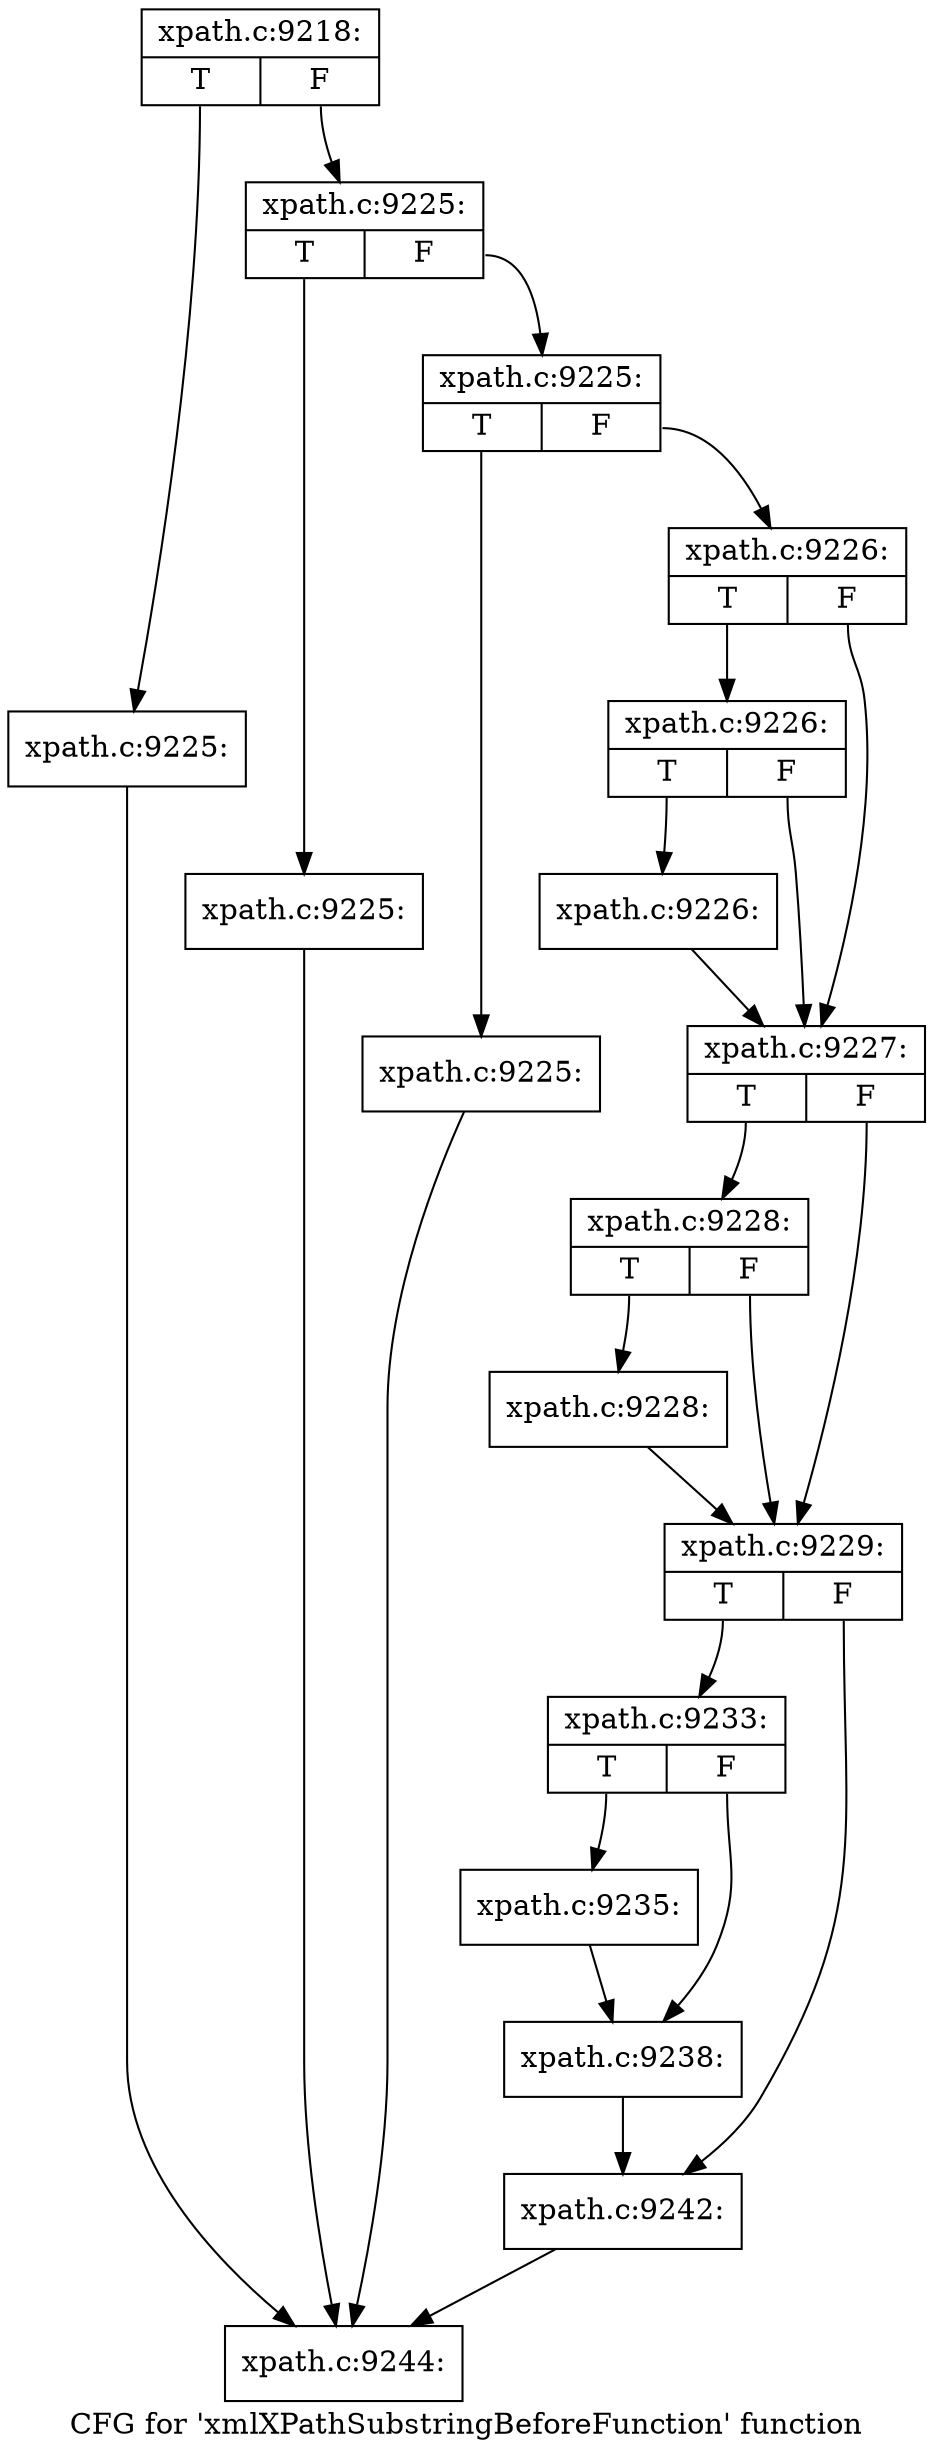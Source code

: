 digraph "CFG for 'xmlXPathSubstringBeforeFunction' function" {
	label="CFG for 'xmlXPathSubstringBeforeFunction' function";

	Node0x55e6b2804bc0 [shape=record,label="{xpath.c:9218:|{<s0>T|<s1>F}}"];
	Node0x55e6b2804bc0:s0 -> Node0x55e6b2816070;
	Node0x55e6b2804bc0:s1 -> Node0x55e6b28160c0;
	Node0x55e6b2816070 [shape=record,label="{xpath.c:9225:}"];
	Node0x55e6b2816070 -> Node0x55e6b2812780;
	Node0x55e6b28160c0 [shape=record,label="{xpath.c:9225:|{<s0>T|<s1>F}}"];
	Node0x55e6b28160c0:s0 -> Node0x55e6b2816350;
	Node0x55e6b28160c0:s1 -> Node0x55e6b28163a0;
	Node0x55e6b2816350 [shape=record,label="{xpath.c:9225:}"];
	Node0x55e6b2816350 -> Node0x55e6b2812780;
	Node0x55e6b28163a0 [shape=record,label="{xpath.c:9225:|{<s0>T|<s1>F}}"];
	Node0x55e6b28163a0:s0 -> Node0x55e6b2816700;
	Node0x55e6b28163a0:s1 -> Node0x55e6b2816750;
	Node0x55e6b2816700 [shape=record,label="{xpath.c:9225:}"];
	Node0x55e6b2816700 -> Node0x55e6b2812780;
	Node0x55e6b2816750 [shape=record,label="{xpath.c:9226:|{<s0>T|<s1>F}}"];
	Node0x55e6b2816750:s0 -> Node0x55e6b2816d20;
	Node0x55e6b2816750:s1 -> Node0x55e6b2816cd0;
	Node0x55e6b2816d20 [shape=record,label="{xpath.c:9226:|{<s0>T|<s1>F}}"];
	Node0x55e6b2816d20:s0 -> Node0x55e6b2816c80;
	Node0x55e6b2816d20:s1 -> Node0x55e6b2816cd0;
	Node0x55e6b2816c80 [shape=record,label="{xpath.c:9226:}"];
	Node0x55e6b2816c80 -> Node0x55e6b2816cd0;
	Node0x55e6b2816cd0 [shape=record,label="{xpath.c:9227:|{<s0>T|<s1>F}}"];
	Node0x55e6b2816cd0:s0 -> Node0x55e6b2817820;
	Node0x55e6b2816cd0:s1 -> Node0x55e6b28177d0;
	Node0x55e6b2817820 [shape=record,label="{xpath.c:9228:|{<s0>T|<s1>F}}"];
	Node0x55e6b2817820:s0 -> Node0x55e6b2817780;
	Node0x55e6b2817820:s1 -> Node0x55e6b28177d0;
	Node0x55e6b2817780 [shape=record,label="{xpath.c:9228:}"];
	Node0x55e6b2817780 -> Node0x55e6b28177d0;
	Node0x55e6b28177d0 [shape=record,label="{xpath.c:9229:|{<s0>T|<s1>F}}"];
	Node0x55e6b28177d0:s0 -> Node0x55e6b2818cb0;
	Node0x55e6b28177d0:s1 -> Node0x55e6b2818d00;
	Node0x55e6b2818cb0 [shape=record,label="{xpath.c:9233:|{<s0>T|<s1>F}}"];
	Node0x55e6b2818cb0:s0 -> Node0x55e6b28193a0;
	Node0x55e6b2818cb0:s1 -> Node0x55e6b28193f0;
	Node0x55e6b28193a0 [shape=record,label="{xpath.c:9235:}"];
	Node0x55e6b28193a0 -> Node0x55e6b28193f0;
	Node0x55e6b28193f0 [shape=record,label="{xpath.c:9238:}"];
	Node0x55e6b28193f0 -> Node0x55e6b2818d00;
	Node0x55e6b2818d00 [shape=record,label="{xpath.c:9242:}"];
	Node0x55e6b2818d00 -> Node0x55e6b2812780;
	Node0x55e6b2812780 [shape=record,label="{xpath.c:9244:}"];
}
